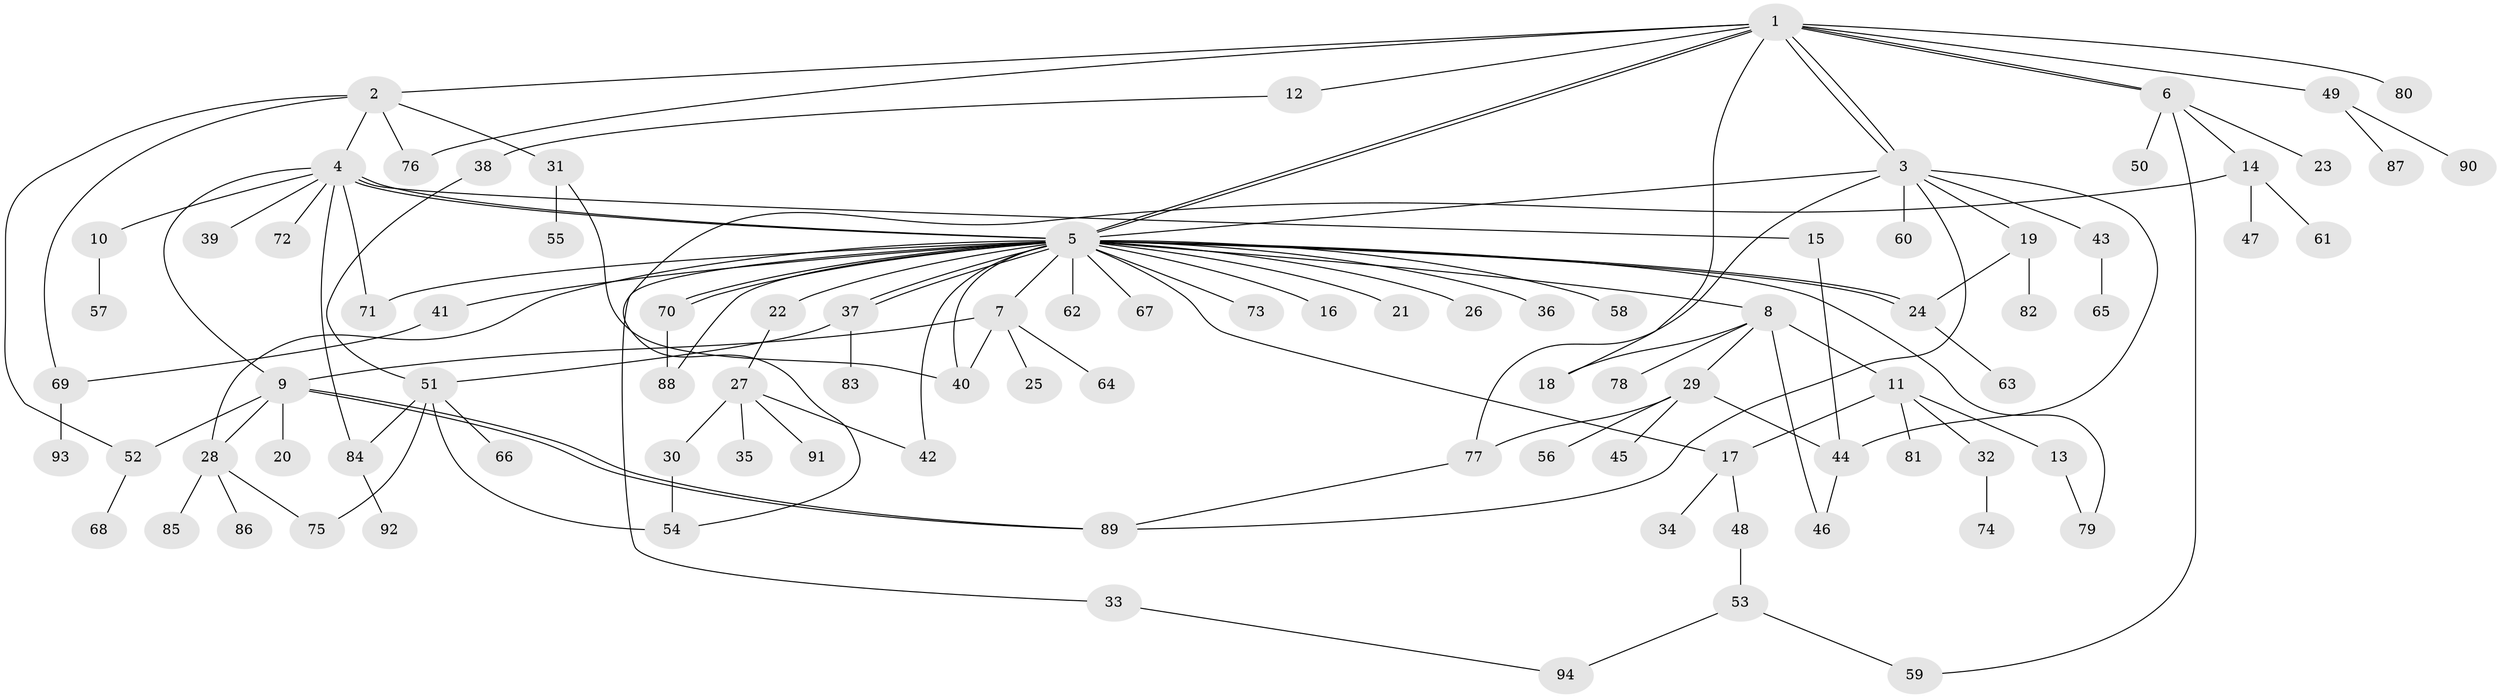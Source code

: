 // coarse degree distribution, {1: 0.8108108108108109, 2: 0.05405405405405406, 15: 0.02702702702702703, 4: 0.05405405405405406, 11: 0.02702702702702703, 10: 0.02702702702702703}
// Generated by graph-tools (version 1.1) at 2025/51/03/04/25 21:51:15]
// undirected, 94 vertices, 130 edges
graph export_dot {
graph [start="1"]
  node [color=gray90,style=filled];
  1;
  2;
  3;
  4;
  5;
  6;
  7;
  8;
  9;
  10;
  11;
  12;
  13;
  14;
  15;
  16;
  17;
  18;
  19;
  20;
  21;
  22;
  23;
  24;
  25;
  26;
  27;
  28;
  29;
  30;
  31;
  32;
  33;
  34;
  35;
  36;
  37;
  38;
  39;
  40;
  41;
  42;
  43;
  44;
  45;
  46;
  47;
  48;
  49;
  50;
  51;
  52;
  53;
  54;
  55;
  56;
  57;
  58;
  59;
  60;
  61;
  62;
  63;
  64;
  65;
  66;
  67;
  68;
  69;
  70;
  71;
  72;
  73;
  74;
  75;
  76;
  77;
  78;
  79;
  80;
  81;
  82;
  83;
  84;
  85;
  86;
  87;
  88;
  89;
  90;
  91;
  92;
  93;
  94;
  1 -- 2;
  1 -- 3;
  1 -- 3;
  1 -- 5;
  1 -- 5;
  1 -- 6;
  1 -- 6;
  1 -- 12;
  1 -- 18;
  1 -- 49;
  1 -- 76;
  1 -- 80;
  2 -- 4;
  2 -- 31;
  2 -- 52;
  2 -- 69;
  2 -- 76;
  3 -- 5;
  3 -- 19;
  3 -- 43;
  3 -- 44;
  3 -- 60;
  3 -- 77;
  3 -- 89;
  4 -- 5;
  4 -- 5;
  4 -- 9;
  4 -- 10;
  4 -- 15;
  4 -- 39;
  4 -- 71;
  4 -- 72;
  4 -- 84;
  5 -- 7;
  5 -- 8;
  5 -- 16;
  5 -- 17;
  5 -- 21;
  5 -- 22;
  5 -- 24;
  5 -- 24;
  5 -- 26;
  5 -- 28;
  5 -- 33;
  5 -- 36;
  5 -- 37;
  5 -- 37;
  5 -- 40;
  5 -- 41;
  5 -- 42;
  5 -- 58;
  5 -- 62;
  5 -- 67;
  5 -- 70;
  5 -- 70;
  5 -- 71;
  5 -- 73;
  5 -- 79;
  5 -- 88;
  6 -- 14;
  6 -- 23;
  6 -- 50;
  6 -- 59;
  7 -- 9;
  7 -- 25;
  7 -- 40;
  7 -- 64;
  8 -- 11;
  8 -- 18;
  8 -- 29;
  8 -- 46;
  8 -- 78;
  9 -- 20;
  9 -- 28;
  9 -- 52;
  9 -- 89;
  9 -- 89;
  10 -- 57;
  11 -- 13;
  11 -- 17;
  11 -- 32;
  11 -- 81;
  12 -- 38;
  13 -- 79;
  14 -- 47;
  14 -- 54;
  14 -- 61;
  15 -- 44;
  17 -- 34;
  17 -- 48;
  19 -- 24;
  19 -- 82;
  22 -- 27;
  24 -- 63;
  27 -- 30;
  27 -- 35;
  27 -- 42;
  27 -- 91;
  28 -- 75;
  28 -- 85;
  28 -- 86;
  29 -- 44;
  29 -- 45;
  29 -- 56;
  29 -- 77;
  30 -- 54;
  31 -- 40;
  31 -- 55;
  32 -- 74;
  33 -- 94;
  37 -- 51;
  37 -- 83;
  38 -- 51;
  41 -- 69;
  43 -- 65;
  44 -- 46;
  48 -- 53;
  49 -- 87;
  49 -- 90;
  51 -- 54;
  51 -- 66;
  51 -- 75;
  51 -- 84;
  52 -- 68;
  53 -- 59;
  53 -- 94;
  69 -- 93;
  70 -- 88;
  77 -- 89;
  84 -- 92;
}
